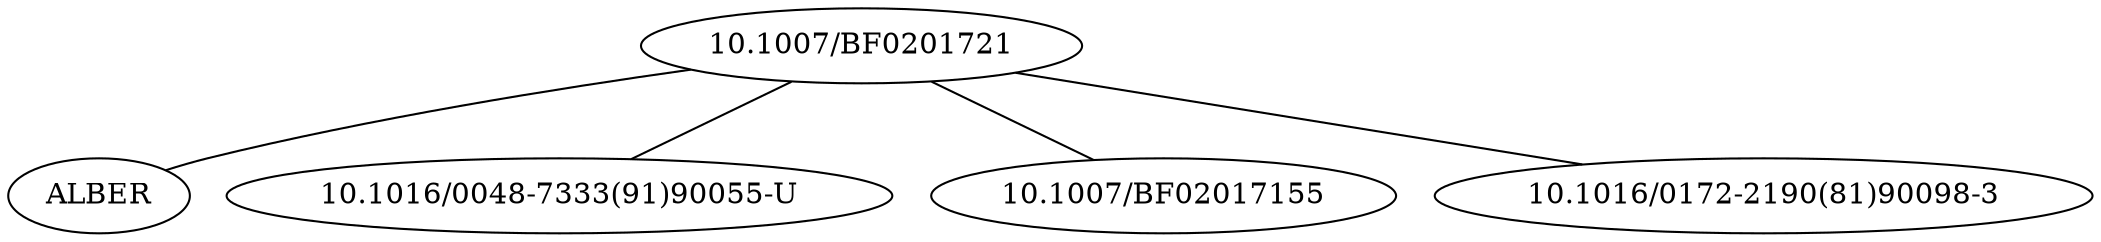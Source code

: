 strict graph mind_map234 {
	"10.1007/BF0201721" -- ALBER
	"10.1007/BF0201721" -- "10.1016/0048-7333(91)90055-U"
	"10.1007/BF0201721" -- "10.1007/BF02017155"
	"10.1007/BF0201721" -- "10.1016/0172-2190(81)90098-3"
}
